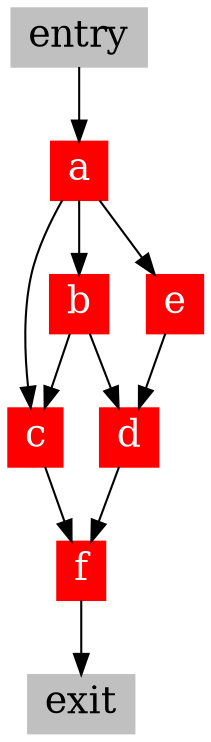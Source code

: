digraph CFG
{
node [shape=box, style=filled, fontsize=18, color=black, fontcolor=white, width=0.3, height=0.2];
edge [color=black, fontsize=5, fontcolor=black];

entry [label=entry, fontcolor=black, color=grey];
exit [label=exit, fontcolor=black, color=grey];

A [label=a, color=red, fontcolor=white];
B [label=b, color=red, fontcolor=white];
C [label=c, color=red, fontcolor=white];
D [label=d, color=red, fontcolor=white];
E [label=e, color=red, fontcolor=white];
F [label=f, color=red, fontcolor=white];

entry -> A

A -> B
A -> C
A -> E
B -> C
B -> D
C -> F
D -> F
E -> D

F -> exit
}